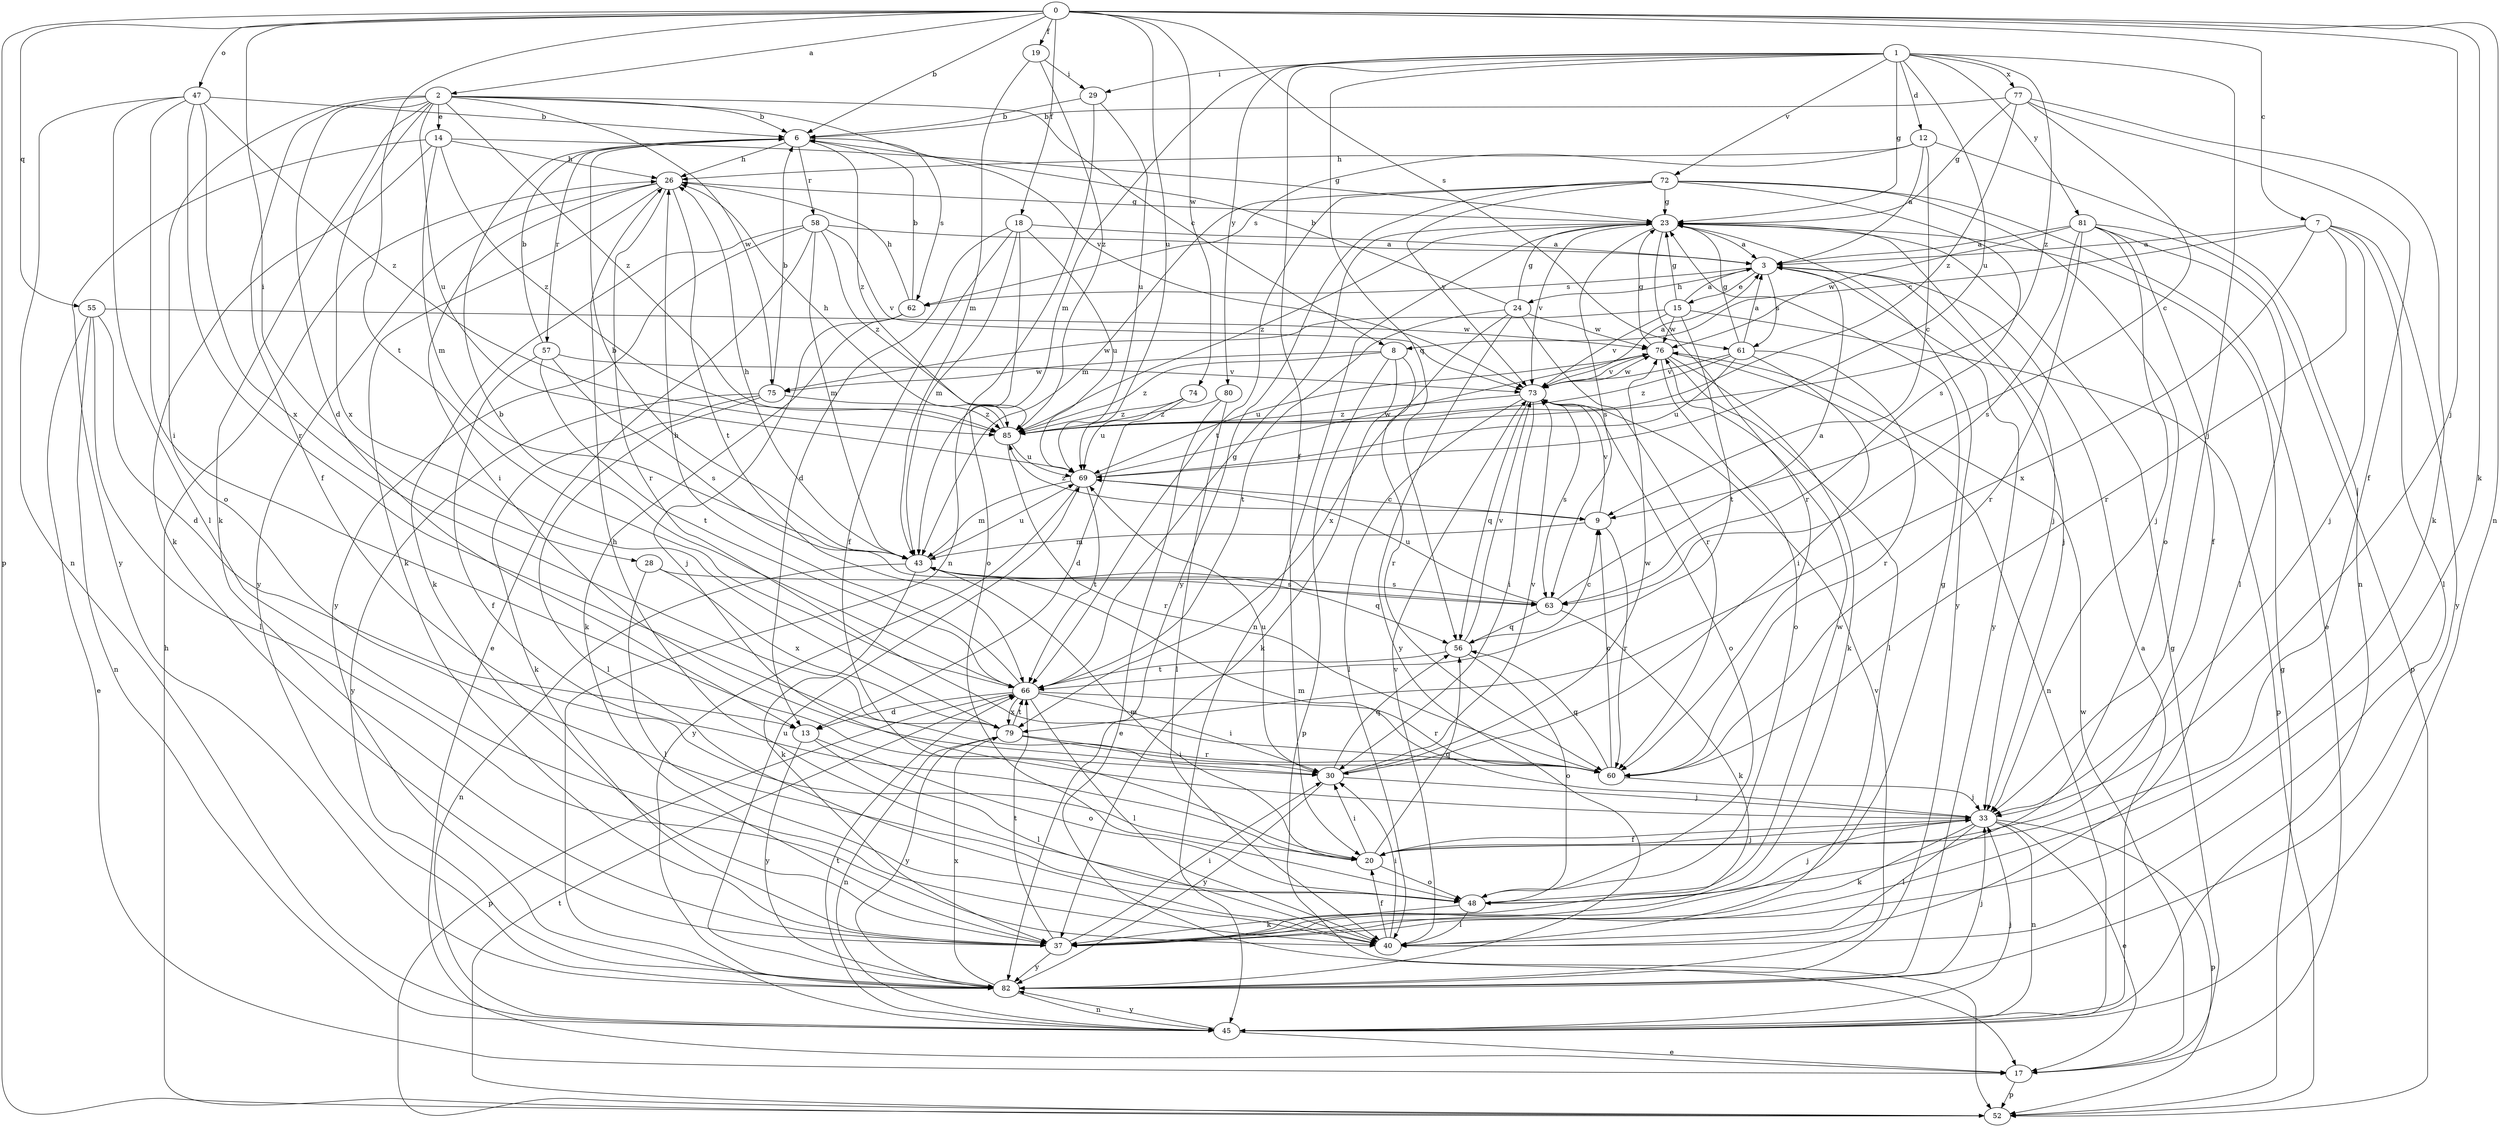 strict digraph  {
0;
1;
2;
3;
6;
7;
8;
9;
12;
13;
14;
15;
17;
18;
19;
20;
23;
24;
26;
28;
29;
30;
33;
37;
40;
43;
45;
47;
48;
52;
55;
56;
57;
58;
60;
61;
62;
63;
66;
69;
72;
73;
74;
75;
76;
77;
79;
80;
81;
82;
85;
0 -> 2  [label=a];
0 -> 6  [label=b];
0 -> 7  [label=c];
0 -> 18  [label=f];
0 -> 19  [label=f];
0 -> 28  [label=i];
0 -> 33  [label=j];
0 -> 37  [label=k];
0 -> 45  [label=n];
0 -> 47  [label=o];
0 -> 52  [label=p];
0 -> 55  [label=q];
0 -> 61  [label=s];
0 -> 66  [label=t];
0 -> 69  [label=u];
0 -> 74  [label=w];
1 -> 12  [label=d];
1 -> 20  [label=f];
1 -> 23  [label=g];
1 -> 29  [label=i];
1 -> 33  [label=j];
1 -> 43  [label=m];
1 -> 56  [label=q];
1 -> 69  [label=u];
1 -> 72  [label=v];
1 -> 77  [label=x];
1 -> 80  [label=y];
1 -> 81  [label=y];
1 -> 85  [label=z];
2 -> 6  [label=b];
2 -> 8  [label=c];
2 -> 13  [label=d];
2 -> 14  [label=e];
2 -> 20  [label=f];
2 -> 37  [label=k];
2 -> 48  [label=o];
2 -> 69  [label=u];
2 -> 73  [label=v];
2 -> 75  [label=w];
2 -> 79  [label=x];
2 -> 85  [label=z];
3 -> 15  [label=e];
3 -> 24  [label=h];
3 -> 33  [label=j];
3 -> 61  [label=s];
3 -> 62  [label=s];
3 -> 82  [label=y];
6 -> 26  [label=h];
6 -> 57  [label=r];
6 -> 58  [label=r];
6 -> 62  [label=s];
6 -> 85  [label=z];
7 -> 3  [label=a];
7 -> 8  [label=c];
7 -> 33  [label=j];
7 -> 40  [label=l];
7 -> 60  [label=r];
7 -> 79  [label=x];
7 -> 82  [label=y];
8 -> 37  [label=k];
8 -> 52  [label=p];
8 -> 60  [label=r];
8 -> 75  [label=w];
8 -> 85  [label=z];
9 -> 43  [label=m];
9 -> 60  [label=r];
9 -> 73  [label=v];
9 -> 85  [label=z];
12 -> 3  [label=a];
12 -> 9  [label=c];
12 -> 26  [label=h];
12 -> 45  [label=n];
12 -> 62  [label=s];
13 -> 40  [label=l];
13 -> 48  [label=o];
13 -> 82  [label=y];
14 -> 23  [label=g];
14 -> 26  [label=h];
14 -> 37  [label=k];
14 -> 43  [label=m];
14 -> 82  [label=y];
14 -> 85  [label=z];
15 -> 3  [label=a];
15 -> 23  [label=g];
15 -> 52  [label=p];
15 -> 66  [label=t];
15 -> 73  [label=v];
15 -> 75  [label=w];
15 -> 76  [label=w];
17 -> 23  [label=g];
17 -> 52  [label=p];
17 -> 76  [label=w];
18 -> 3  [label=a];
18 -> 13  [label=d];
18 -> 20  [label=f];
18 -> 43  [label=m];
18 -> 48  [label=o];
18 -> 69  [label=u];
19 -> 29  [label=i];
19 -> 43  [label=m];
19 -> 85  [label=z];
20 -> 30  [label=i];
20 -> 33  [label=j];
20 -> 43  [label=m];
20 -> 48  [label=o];
20 -> 56  [label=q];
23 -> 3  [label=a];
23 -> 33  [label=j];
23 -> 45  [label=n];
23 -> 60  [label=r];
23 -> 63  [label=s];
23 -> 73  [label=v];
23 -> 82  [label=y];
23 -> 85  [label=z];
24 -> 6  [label=b];
24 -> 23  [label=g];
24 -> 60  [label=r];
24 -> 66  [label=t];
24 -> 76  [label=w];
24 -> 79  [label=x];
24 -> 82  [label=y];
26 -> 23  [label=g];
26 -> 30  [label=i];
26 -> 37  [label=k];
26 -> 60  [label=r];
26 -> 66  [label=t];
26 -> 82  [label=y];
28 -> 40  [label=l];
28 -> 63  [label=s];
28 -> 79  [label=x];
29 -> 6  [label=b];
29 -> 45  [label=n];
29 -> 69  [label=u];
30 -> 33  [label=j];
30 -> 56  [label=q];
30 -> 69  [label=u];
30 -> 73  [label=v];
30 -> 76  [label=w];
30 -> 82  [label=y];
33 -> 17  [label=e];
33 -> 20  [label=f];
33 -> 37  [label=k];
33 -> 40  [label=l];
33 -> 43  [label=m];
33 -> 45  [label=n];
33 -> 52  [label=p];
37 -> 23  [label=g];
37 -> 30  [label=i];
37 -> 66  [label=t];
37 -> 82  [label=y];
40 -> 20  [label=f];
40 -> 30  [label=i];
40 -> 73  [label=v];
43 -> 6  [label=b];
43 -> 26  [label=h];
43 -> 37  [label=k];
43 -> 45  [label=n];
43 -> 56  [label=q];
43 -> 63  [label=s];
43 -> 69  [label=u];
45 -> 3  [label=a];
45 -> 17  [label=e];
45 -> 33  [label=j];
45 -> 66  [label=t];
45 -> 82  [label=y];
47 -> 6  [label=b];
47 -> 30  [label=i];
47 -> 40  [label=l];
47 -> 45  [label=n];
47 -> 60  [label=r];
47 -> 79  [label=x];
47 -> 85  [label=z];
48 -> 26  [label=h];
48 -> 33  [label=j];
48 -> 37  [label=k];
48 -> 40  [label=l];
48 -> 76  [label=w];
52 -> 23  [label=g];
52 -> 26  [label=h];
52 -> 66  [label=t];
55 -> 13  [label=d];
55 -> 17  [label=e];
55 -> 40  [label=l];
55 -> 45  [label=n];
55 -> 76  [label=w];
56 -> 9  [label=c];
56 -> 48  [label=o];
56 -> 66  [label=t];
56 -> 73  [label=v];
57 -> 6  [label=b];
57 -> 20  [label=f];
57 -> 63  [label=s];
57 -> 66  [label=t];
57 -> 73  [label=v];
58 -> 3  [label=a];
58 -> 17  [label=e];
58 -> 37  [label=k];
58 -> 43  [label=m];
58 -> 73  [label=v];
58 -> 82  [label=y];
58 -> 85  [label=z];
60 -> 9  [label=c];
60 -> 33  [label=j];
60 -> 56  [label=q];
61 -> 3  [label=a];
61 -> 23  [label=g];
61 -> 30  [label=i];
61 -> 60  [label=r];
61 -> 69  [label=u];
61 -> 73  [label=v];
61 -> 85  [label=z];
62 -> 6  [label=b];
62 -> 26  [label=h];
62 -> 33  [label=j];
62 -> 37  [label=k];
63 -> 3  [label=a];
63 -> 37  [label=k];
63 -> 56  [label=q];
63 -> 69  [label=u];
66 -> 6  [label=b];
66 -> 13  [label=d];
66 -> 23  [label=g];
66 -> 26  [label=h];
66 -> 30  [label=i];
66 -> 40  [label=l];
66 -> 52  [label=p];
66 -> 60  [label=r];
66 -> 79  [label=x];
69 -> 9  [label=c];
69 -> 43  [label=m];
69 -> 66  [label=t];
69 -> 76  [label=w];
69 -> 82  [label=y];
72 -> 17  [label=e];
72 -> 23  [label=g];
72 -> 43  [label=m];
72 -> 48  [label=o];
72 -> 63  [label=s];
72 -> 66  [label=t];
72 -> 73  [label=v];
72 -> 82  [label=y];
73 -> 3  [label=a];
73 -> 30  [label=i];
73 -> 40  [label=l];
73 -> 48  [label=o];
73 -> 56  [label=q];
73 -> 63  [label=s];
73 -> 76  [label=w];
73 -> 85  [label=z];
74 -> 13  [label=d];
74 -> 69  [label=u];
74 -> 85  [label=z];
75 -> 6  [label=b];
75 -> 37  [label=k];
75 -> 40  [label=l];
75 -> 82  [label=y];
75 -> 85  [label=z];
76 -> 23  [label=g];
76 -> 37  [label=k];
76 -> 40  [label=l];
76 -> 45  [label=n];
76 -> 48  [label=o];
76 -> 69  [label=u];
76 -> 73  [label=v];
77 -> 6  [label=b];
77 -> 9  [label=c];
77 -> 20  [label=f];
77 -> 23  [label=g];
77 -> 37  [label=k];
77 -> 85  [label=z];
79 -> 30  [label=i];
79 -> 45  [label=n];
79 -> 60  [label=r];
79 -> 66  [label=t];
79 -> 82  [label=y];
80 -> 17  [label=e];
80 -> 40  [label=l];
80 -> 85  [label=z];
81 -> 3  [label=a];
81 -> 20  [label=f];
81 -> 33  [label=j];
81 -> 40  [label=l];
81 -> 52  [label=p];
81 -> 60  [label=r];
81 -> 63  [label=s];
81 -> 76  [label=w];
82 -> 33  [label=j];
82 -> 45  [label=n];
82 -> 69  [label=u];
82 -> 73  [label=v];
82 -> 79  [label=x];
85 -> 26  [label=h];
85 -> 60  [label=r];
85 -> 69  [label=u];
}
